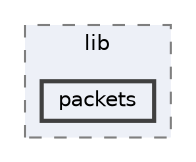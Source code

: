 digraph "packets"
{
 // INTERACTIVE_SVG=YES
 // LATEX_PDF_SIZE
  bgcolor="transparent";
  edge [fontname=Helvetica,fontsize=10,labelfontname=Helvetica,labelfontsize=10];
  node [fontname=Helvetica,fontsize=10,shape=box,height=0.2,width=0.4];
  compound=true
  subgraph clusterdir_fec0a83461125d74874b88ab4deadbb3 {
    graph [ bgcolor="#edf0f7", pencolor="grey50", label="lib", fontname=Helvetica,fontsize=10 style="filled,dashed", URL="dir_fec0a83461125d74874b88ab4deadbb3.html",tooltip=""]
  dir_2c8deb8286166270ba576b9e0cb83490 [label="packets", fillcolor="#edf0f7", color="grey25", style="filled,bold", URL="dir_2c8deb8286166270ba576b9e0cb83490.html",tooltip=""];
  }
}

